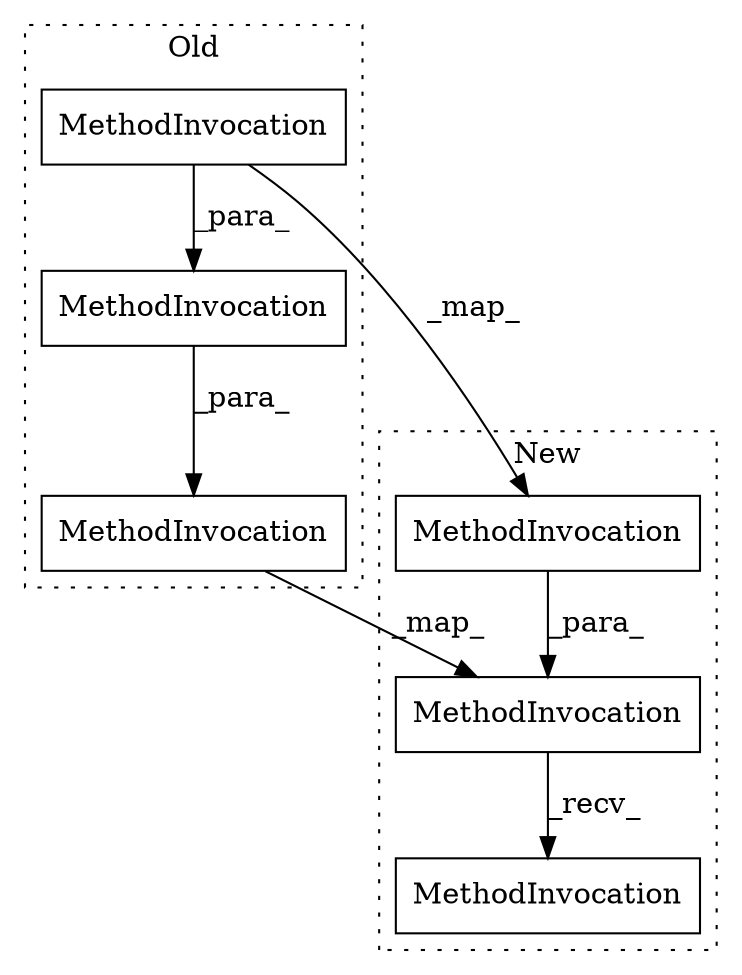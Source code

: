 digraph G {
subgraph cluster0 {
3 [label="MethodInvocation" a="32" s="27040,27077" l="10,1" shape="box"];
4 [label="MethodInvocation" a="32" s="27050,27076" l="7,1" shape="box"];
5 [label="MethodInvocation" a="32" s="27066" l="10" shape="box"];
label = "Old";
style="dotted";
}
subgraph cluster1 {
1 [label="MethodInvocation" a="32" s="26506" l="9" shape="box"];
2 [label="MethodInvocation" a="32" s="26459,26504" l="26,1" shape="box"];
6 [label="MethodInvocation" a="32" s="26494" l="10" shape="box"];
label = "New";
style="dotted";
}
2 -> 1 [label="_recv_"];
3 -> 2 [label="_map_"];
4 -> 3 [label="_para_"];
5 -> 4 [label="_para_"];
5 -> 6 [label="_map_"];
6 -> 2 [label="_para_"];
}